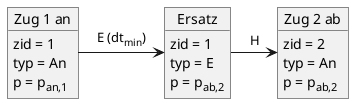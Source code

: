 @startuml
'https://plantuml.com/object-diagram

object "Zug 1 an" as zug1an {
    zid = 1
    typ = An
    p = p<sub>an,1</sub>
}

object "Ersatz" as ersatz {
    zid = 1
    typ = E
    p = p<sub>ab,2</sub>
}

object "Zug 2 ab" as zug2ab {
    zid = 2
    typ = An
    p = p<sub>ab,2</sub>
}

zug1an -> ersatz: E (dt<sub>min</sub>)
ersatz -> zug2ab: H
@enduml

